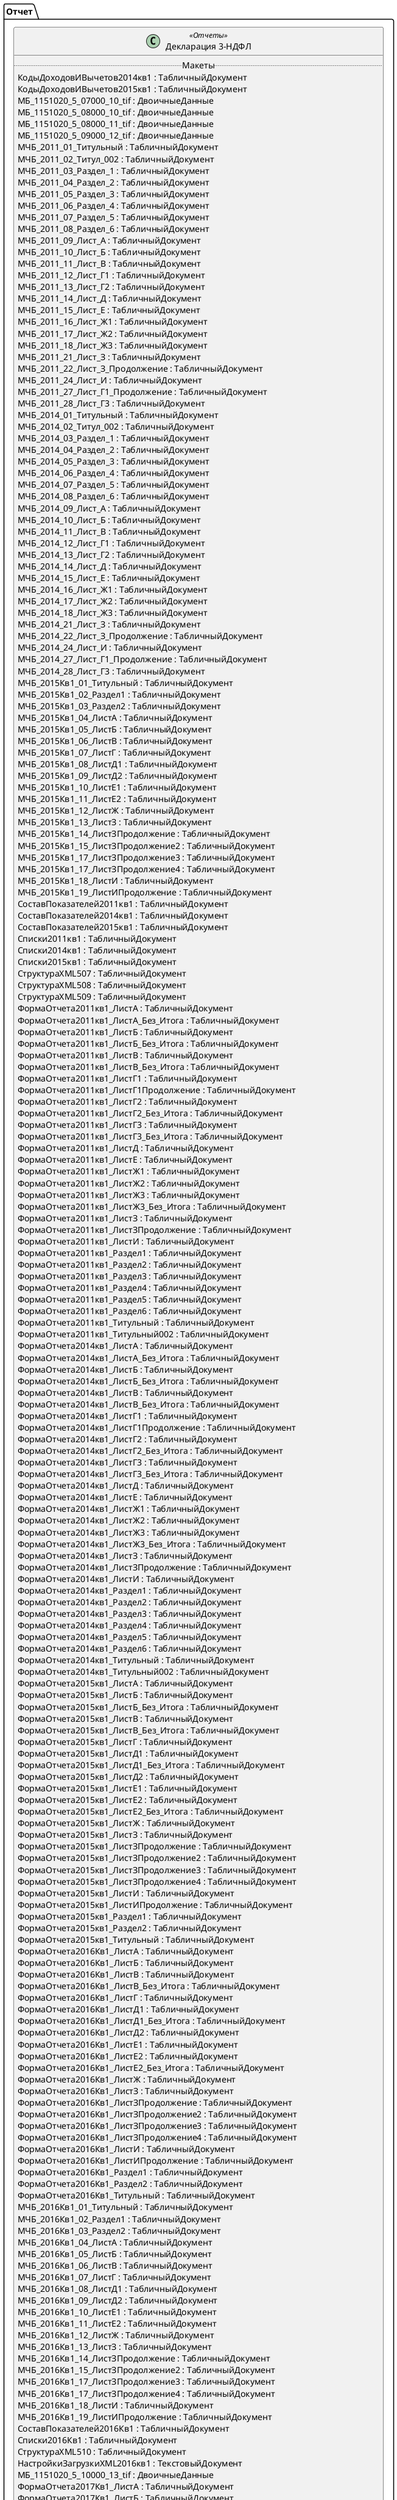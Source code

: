 ﻿@startuml РегламентированныйОтчет3НДФЛ
'!include templates.wsd
'..\include templates.wsd
class Отчет.РегламентированныйОтчет3НДФЛ as "Декларация 3-НДФЛ" <<Отчеты>>
{
..Макеты..
КодыДоходовИВычетов2014кв1 : ТабличныйДокумент
КодыДоходовИВычетов2015кв1 : ТабличныйДокумент
МБ_1151020_5_07000_10_tif : ДвоичныеДанные
МБ_1151020_5_08000_10_tif : ДвоичныеДанные
МБ_1151020_5_08000_11_tif : ДвоичныеДанные
МБ_1151020_5_09000_12_tif : ДвоичныеДанные
МЧБ_2011_01_Титульный : ТабличныйДокумент
МЧБ_2011_02_Титул_002 : ТабличныйДокумент
МЧБ_2011_03_Раздел_1 : ТабличныйДокумент
МЧБ_2011_04_Раздел_2 : ТабличныйДокумент
МЧБ_2011_05_Раздел_3 : ТабличныйДокумент
МЧБ_2011_06_Раздел_4 : ТабличныйДокумент
МЧБ_2011_07_Раздел_5 : ТабличныйДокумент
МЧБ_2011_08_Раздел_6 : ТабличныйДокумент
МЧБ_2011_09_Лист_А : ТабличныйДокумент
МЧБ_2011_10_Лист_Б : ТабличныйДокумент
МЧБ_2011_11_Лист_В : ТабличныйДокумент
МЧБ_2011_12_Лист_Г1 : ТабличныйДокумент
МЧБ_2011_13_Лист_Г2 : ТабличныйДокумент
МЧБ_2011_14_Лист_Д : ТабличныйДокумент
МЧБ_2011_15_Лист_Е : ТабличныйДокумент
МЧБ_2011_16_Лист_Ж1 : ТабличныйДокумент
МЧБ_2011_17_Лист_Ж2 : ТабличныйДокумент
МЧБ_2011_18_Лист_Ж3 : ТабличныйДокумент
МЧБ_2011_21_Лист_З : ТабличныйДокумент
МЧБ_2011_22_Лист_З_Продолжение : ТабличныйДокумент
МЧБ_2011_24_Лист_И : ТабличныйДокумент
МЧБ_2011_27_Лист_Г1_Продолжение : ТабличныйДокумент
МЧБ_2011_28_Лист_Г3 : ТабличныйДокумент
МЧБ_2014_01_Титульный : ТабличныйДокумент
МЧБ_2014_02_Титул_002 : ТабличныйДокумент
МЧБ_2014_03_Раздел_1 : ТабличныйДокумент
МЧБ_2014_04_Раздел_2 : ТабличныйДокумент
МЧБ_2014_05_Раздел_3 : ТабличныйДокумент
МЧБ_2014_06_Раздел_4 : ТабличныйДокумент
МЧБ_2014_07_Раздел_5 : ТабличныйДокумент
МЧБ_2014_08_Раздел_6 : ТабличныйДокумент
МЧБ_2014_09_Лист_А : ТабличныйДокумент
МЧБ_2014_10_Лист_Б : ТабличныйДокумент
МЧБ_2014_11_Лист_В : ТабличныйДокумент
МЧБ_2014_12_Лист_Г1 : ТабличныйДокумент
МЧБ_2014_13_Лист_Г2 : ТабличныйДокумент
МЧБ_2014_14_Лист_Д : ТабличныйДокумент
МЧБ_2014_15_Лист_Е : ТабличныйДокумент
МЧБ_2014_16_Лист_Ж1 : ТабличныйДокумент
МЧБ_2014_17_Лист_Ж2 : ТабличныйДокумент
МЧБ_2014_18_Лист_Ж3 : ТабличныйДокумент
МЧБ_2014_21_Лист_З : ТабличныйДокумент
МЧБ_2014_22_Лист_З_Продолжение : ТабличныйДокумент
МЧБ_2014_24_Лист_И : ТабличныйДокумент
МЧБ_2014_27_Лист_Г1_Продолжение : ТабличныйДокумент
МЧБ_2014_28_Лист_Г3 : ТабличныйДокумент
МЧБ_2015Кв1_01_Титульный : ТабличныйДокумент
МЧБ_2015Кв1_02_Раздел1 : ТабличныйДокумент
МЧБ_2015Кв1_03_Раздел2 : ТабличныйДокумент
МЧБ_2015Кв1_04_ЛистА : ТабличныйДокумент
МЧБ_2015Кв1_05_ЛистБ : ТабличныйДокумент
МЧБ_2015Кв1_06_ЛистВ : ТабличныйДокумент
МЧБ_2015Кв1_07_ЛистГ : ТабличныйДокумент
МЧБ_2015Кв1_08_ЛистД1 : ТабличныйДокумент
МЧБ_2015Кв1_09_ЛистД2 : ТабличныйДокумент
МЧБ_2015Кв1_10_ЛистЕ1 : ТабличныйДокумент
МЧБ_2015Кв1_11_ЛистЕ2 : ТабличныйДокумент
МЧБ_2015Кв1_12_ЛистЖ : ТабличныйДокумент
МЧБ_2015Кв1_13_ЛистЗ : ТабличныйДокумент
МЧБ_2015Кв1_14_ЛистЗПродолжение : ТабличныйДокумент
МЧБ_2015Кв1_15_ЛистЗПродолжение2 : ТабличныйДокумент
МЧБ_2015Кв1_17_ЛистЗПродолжение3 : ТабличныйДокумент
МЧБ_2015Кв1_17_ЛистЗПродолжение4 : ТабличныйДокумент
МЧБ_2015Кв1_18_ЛистИ : ТабличныйДокумент
МЧБ_2015Кв1_19_ЛистИПродолжение : ТабличныйДокумент
СоставПоказателей2011кв1 : ТабличныйДокумент
СоставПоказателей2014кв1 : ТабличныйДокумент
СоставПоказателей2015кв1 : ТабличныйДокумент
Списки2011кв1 : ТабличныйДокумент
Списки2014кв1 : ТабличныйДокумент
Списки2015кв1 : ТабличныйДокумент
СтруктураXML507 : ТабличныйДокумент
СтруктураXML508 : ТабличныйДокумент
СтруктураXML509 : ТабличныйДокумент
ФормаОтчета2011кв1_ЛистА : ТабличныйДокумент
ФормаОтчета2011кв1_ЛистА_Без_Итога : ТабличныйДокумент
ФормаОтчета2011кв1_ЛистБ : ТабличныйДокумент
ФормаОтчета2011кв1_ЛистБ_Без_Итога : ТабличныйДокумент
ФормаОтчета2011кв1_ЛистВ : ТабличныйДокумент
ФормаОтчета2011кв1_ЛистВ_Без_Итога : ТабличныйДокумент
ФормаОтчета2011кв1_ЛистГ1 : ТабличныйДокумент
ФормаОтчета2011кв1_ЛистГ1Продолжение : ТабличныйДокумент
ФормаОтчета2011кв1_ЛистГ2 : ТабличныйДокумент
ФормаОтчета2011кв1_ЛистГ2_Без_Итога : ТабличныйДокумент
ФормаОтчета2011кв1_ЛистГ3 : ТабличныйДокумент
ФормаОтчета2011кв1_ЛистГ3_Без_Итога : ТабличныйДокумент
ФормаОтчета2011кв1_ЛистД : ТабличныйДокумент
ФормаОтчета2011кв1_ЛистЕ : ТабличныйДокумент
ФормаОтчета2011кв1_ЛистЖ1 : ТабличныйДокумент
ФормаОтчета2011кв1_ЛистЖ2 : ТабличныйДокумент
ФормаОтчета2011кв1_ЛистЖ3 : ТабличныйДокумент
ФормаОтчета2011кв1_ЛистЖ3_Без_Итога : ТабличныйДокумент
ФормаОтчета2011кв1_ЛистЗ : ТабличныйДокумент
ФормаОтчета2011кв1_ЛистЗПродолжение : ТабличныйДокумент
ФормаОтчета2011кв1_ЛистИ : ТабличныйДокумент
ФормаОтчета2011кв1_Раздел1 : ТабличныйДокумент
ФормаОтчета2011кв1_Раздел2 : ТабличныйДокумент
ФормаОтчета2011кв1_Раздел3 : ТабличныйДокумент
ФормаОтчета2011кв1_Раздел4 : ТабличныйДокумент
ФормаОтчета2011кв1_Раздел5 : ТабличныйДокумент
ФормаОтчета2011кв1_Раздел6 : ТабличныйДокумент
ФормаОтчета2011кв1_Титульный : ТабличныйДокумент
ФормаОтчета2011кв1_Титульный002 : ТабличныйДокумент
ФормаОтчета2014кв1_ЛистА : ТабличныйДокумент
ФормаОтчета2014кв1_ЛистА_Без_Итога : ТабличныйДокумент
ФормаОтчета2014кв1_ЛистБ : ТабличныйДокумент
ФормаОтчета2014кв1_ЛистБ_Без_Итога : ТабличныйДокумент
ФормаОтчета2014кв1_ЛистВ : ТабличныйДокумент
ФормаОтчета2014кв1_ЛистВ_Без_Итога : ТабличныйДокумент
ФормаОтчета2014кв1_ЛистГ1 : ТабличныйДокумент
ФормаОтчета2014кв1_ЛистГ1Продолжение : ТабличныйДокумент
ФормаОтчета2014кв1_ЛистГ2 : ТабличныйДокумент
ФормаОтчета2014кв1_ЛистГ2_Без_Итога : ТабличныйДокумент
ФормаОтчета2014кв1_ЛистГ3 : ТабличныйДокумент
ФормаОтчета2014кв1_ЛистГ3_Без_Итога : ТабличныйДокумент
ФормаОтчета2014кв1_ЛистД : ТабличныйДокумент
ФормаОтчета2014кв1_ЛистЕ : ТабличныйДокумент
ФормаОтчета2014кв1_ЛистЖ1 : ТабличныйДокумент
ФормаОтчета2014кв1_ЛистЖ2 : ТабличныйДокумент
ФормаОтчета2014кв1_ЛистЖ3 : ТабличныйДокумент
ФормаОтчета2014кв1_ЛистЖ3_Без_Итога : ТабличныйДокумент
ФормаОтчета2014кв1_ЛистЗ : ТабличныйДокумент
ФормаОтчета2014кв1_ЛистЗПродолжение : ТабличныйДокумент
ФормаОтчета2014кв1_ЛистИ : ТабличныйДокумент
ФормаОтчета2014кв1_Раздел1 : ТабличныйДокумент
ФормаОтчета2014кв1_Раздел2 : ТабличныйДокумент
ФормаОтчета2014кв1_Раздел3 : ТабличныйДокумент
ФормаОтчета2014кв1_Раздел4 : ТабличныйДокумент
ФормаОтчета2014кв1_Раздел5 : ТабличныйДокумент
ФормаОтчета2014кв1_Раздел6 : ТабличныйДокумент
ФормаОтчета2014кв1_Титульный : ТабличныйДокумент
ФормаОтчета2014кв1_Титульный002 : ТабличныйДокумент
ФормаОтчета2015кв1_ЛистА : ТабличныйДокумент
ФормаОтчета2015кв1_ЛистБ : ТабличныйДокумент
ФормаОтчета2015кв1_ЛистБ_Без_Итога : ТабличныйДокумент
ФормаОтчета2015кв1_ЛистВ : ТабличныйДокумент
ФормаОтчета2015кв1_ЛистВ_Без_Итога : ТабличныйДокумент
ФормаОтчета2015кв1_ЛистГ : ТабличныйДокумент
ФормаОтчета2015кв1_ЛистД1 : ТабличныйДокумент
ФормаОтчета2015кв1_ЛистД1_Без_Итога : ТабличныйДокумент
ФормаОтчета2015кв1_ЛистД2 : ТабличныйДокумент
ФормаОтчета2015кв1_ЛистЕ1 : ТабличныйДокумент
ФормаОтчета2015кв1_ЛистЕ2 : ТабличныйДокумент
ФормаОтчета2015кв1_ЛистЕ2_Без_Итога : ТабличныйДокумент
ФормаОтчета2015кв1_ЛистЖ : ТабличныйДокумент
ФормаОтчета2015кв1_ЛистЗ : ТабличныйДокумент
ФормаОтчета2015кв1_ЛистЗПродолжение : ТабличныйДокумент
ФормаОтчета2015кв1_ЛистЗПродолжение2 : ТабличныйДокумент
ФормаОтчета2015кв1_ЛистЗПродолжение3 : ТабличныйДокумент
ФормаОтчета2015кв1_ЛистЗПродолжение4 : ТабличныйДокумент
ФормаОтчета2015кв1_ЛистИ : ТабличныйДокумент
ФормаОтчета2015кв1_ЛистИПродолжение : ТабличныйДокумент
ФормаОтчета2015кв1_Раздел1 : ТабличныйДокумент
ФормаОтчета2015кв1_Раздел2 : ТабличныйДокумент
ФормаОтчета2015кв1_Титульный : ТабличныйДокумент
ФормаОтчета2016Кв1_ЛистА : ТабличныйДокумент
ФормаОтчета2016Кв1_ЛистБ : ТабличныйДокумент
ФормаОтчета2016Кв1_ЛистВ : ТабличныйДокумент
ФормаОтчета2016Кв1_ЛистВ_Без_Итога : ТабличныйДокумент
ФормаОтчета2016Кв1_ЛистГ : ТабличныйДокумент
ФормаОтчета2016Кв1_ЛистД1 : ТабличныйДокумент
ФормаОтчета2016Кв1_ЛистД1_Без_Итога : ТабличныйДокумент
ФормаОтчета2016Кв1_ЛистД2 : ТабличныйДокумент
ФормаОтчета2016Кв1_ЛистЕ1 : ТабличныйДокумент
ФормаОтчета2016Кв1_ЛистЕ2 : ТабличныйДокумент
ФормаОтчета2016Кв1_ЛистЕ2_Без_Итога : ТабличныйДокумент
ФормаОтчета2016Кв1_ЛистЖ : ТабличныйДокумент
ФормаОтчета2016Кв1_ЛистЗ : ТабличныйДокумент
ФормаОтчета2016Кв1_ЛистЗПродолжение : ТабличныйДокумент
ФормаОтчета2016Кв1_ЛистЗПродолжение2 : ТабличныйДокумент
ФормаОтчета2016Кв1_ЛистЗПродолжение3 : ТабличныйДокумент
ФормаОтчета2016Кв1_ЛистЗПродолжение4 : ТабличныйДокумент
ФормаОтчета2016Кв1_ЛистИ : ТабличныйДокумент
ФормаОтчета2016Кв1_ЛистИПродолжение : ТабличныйДокумент
ФормаОтчета2016Кв1_Раздел1 : ТабличныйДокумент
ФормаОтчета2016Кв1_Раздел2 : ТабличныйДокумент
ФормаОтчета2016Кв1_Титульный : ТабличныйДокумент
МЧБ_2016Кв1_01_Титульный : ТабличныйДокумент
МЧБ_2016Кв1_02_Раздел1 : ТабличныйДокумент
МЧБ_2016Кв1_03_Раздел2 : ТабличныйДокумент
МЧБ_2016Кв1_04_ЛистА : ТабличныйДокумент
МЧБ_2016Кв1_05_ЛистБ : ТабличныйДокумент
МЧБ_2016Кв1_06_ЛистВ : ТабличныйДокумент
МЧБ_2016Кв1_07_ЛистГ : ТабличныйДокумент
МЧБ_2016Кв1_08_ЛистД1 : ТабличныйДокумент
МЧБ_2016Кв1_09_ЛистД2 : ТабличныйДокумент
МЧБ_2016Кв1_10_ЛистЕ1 : ТабличныйДокумент
МЧБ_2016Кв1_11_ЛистЕ2 : ТабличныйДокумент
МЧБ_2016Кв1_12_ЛистЖ : ТабличныйДокумент
МЧБ_2016Кв1_13_ЛистЗ : ТабличныйДокумент
МЧБ_2016Кв1_14_ЛистЗПродолжение : ТабличныйДокумент
МЧБ_2016Кв1_15_ЛистЗПродолжение2 : ТабличныйДокумент
МЧБ_2016Кв1_17_ЛистЗПродолжение3 : ТабличныйДокумент
МЧБ_2016Кв1_17_ЛистЗПродолжение4 : ТабличныйДокумент
МЧБ_2016Кв1_18_ЛистИ : ТабличныйДокумент
МЧБ_2016Кв1_19_ЛистИПродолжение : ТабличныйДокумент
СоставПоказателей2016Кв1 : ТабличныйДокумент
Списки2016Кв1 : ТабличныйДокумент
СтруктураXML510 : ТабличныйДокумент
НастройкиЗагрузкиXML2016кв1 : ТекстовыйДокумент
МБ_1151020_5_10000_13_tif : ДвоичныеДанные
ФормаОтчета2017Кв1_ЛистА : ТабличныйДокумент
ФормаОтчета2017Кв1_ЛистБ : ТабличныйДокумент
ФормаОтчета2017Кв1_ЛистВ : ТабличныйДокумент
ФормаОтчета2017Кв1_ЛистВ_Без_Итога : ТабличныйДокумент
ФормаОтчета2017Кв1_ЛистГ : ТабличныйДокумент
ФормаОтчета2017Кв1_ЛистД1 : ТабличныйДокумент
ФормаОтчета2017Кв1_ЛистД1_Без_Итога : ТабличныйДокумент
ФормаОтчета2017Кв1_ЛистД2 : ТабличныйДокумент
ФормаОтчета2017Кв1_ЛистЕ1 : ТабличныйДокумент
ФормаОтчета2017Кв1_ЛистЕ2 : ТабличныйДокумент
ФормаОтчета2017Кв1_ЛистЕ2_Без_Итога : ТабличныйДокумент
ФормаОтчета2017Кв1_ЛистЖ : ТабличныйДокумент
ФормаОтчета2017Кв1_ЛистЗ : ТабличныйДокумент
ФормаОтчета2017Кв1_ЛистЗПродолжение : ТабличныйДокумент
ФормаОтчета2017Кв1_ЛистЗПродолжение2 : ТабличныйДокумент
ФормаОтчета2017Кв1_ЛистЗПродолжение3 : ТабличныйДокумент
ФормаОтчета2017Кв1_ЛистЗПродолжение4 : ТабличныйДокумент
ФормаОтчета2017Кв1_ЛистИ : ТабличныйДокумент
ФормаОтчета2017Кв1_ЛистИПродолжение : ТабличныйДокумент
ФормаОтчета2017Кв1_Раздел1 : ТабличныйДокумент
ФормаОтчета2017Кв1_Раздел2 : ТабличныйДокумент
ФормаОтчета2017Кв1_Титульный : ТабличныйДокумент
МЧБ_2017Кв1_01_Титульный : ТабличныйДокумент
МЧБ_2017Кв1_02_Раздел1 : ТабличныйДокумент
МЧБ_2017Кв1_03_Раздел2 : ТабличныйДокумент
МЧБ_2017Кв1_04_ЛистА : ТабличныйДокумент
МЧБ_2017Кв1_05_ЛистБ : ТабличныйДокумент
МЧБ_2017Кв1_06_ЛистВ : ТабличныйДокумент
МЧБ_2017Кв1_07_ЛистГ : ТабличныйДокумент
МЧБ_2017Кв1_08_ЛистД1 : ТабличныйДокумент
МЧБ_2017Кв1_09_ЛистД2 : ТабличныйДокумент
МЧБ_2017Кв1_10_ЛистЕ1 : ТабличныйДокумент
МЧБ_2017Кв1_11_ЛистЕ2 : ТабличныйДокумент
МЧБ_2017Кв1_12_ЛистЖ : ТабличныйДокумент
МЧБ_2017Кв1_13_ЛистЗ : ТабличныйДокумент
МЧБ_2017Кв1_14_ЛистЗПродолжение : ТабличныйДокумент
МЧБ_2017Кв1_15_ЛистЗПродолжение2 : ТабличныйДокумент
МЧБ_2017Кв1_17_ЛистЗПродолжение3 : ТабличныйДокумент
МЧБ_2017Кв1_17_ЛистЗПродолжение4 : ТабличныйДокумент
МЧБ_2017Кв1_18_ЛистИ : ТабличныйДокумент
МЧБ_2017Кв1_19_ЛистИПродолжение : ТабличныйДокумент
СоставПоказателей2017Кв1 : ТабличныйДокумент
Списки2017Кв1 : ТабличныйДокумент
СтруктураXML511 : ТабличныйДокумент
НастройкиЗагрузкиXML2017кв1 : ТекстовыйДокумент
МБ_1151020_5_11000_15_tif : ДвоичныеДанные
ФормаОтчета2018Кв1_Титульный : ТабличныйДокумент
ФормаОтчета2018Кв1_Раздел1 : ТабличныйДокумент
ФормаОтчета2018Кв1_Раздел2 : ТабличныйДокумент
ФормаОтчета2018Кв1_ЛистА : ТабличныйДокумент
ФормаОтчета2018Кв1_ЛистБ : ТабличныйДокумент
ФормаОтчета2018Кв1_ЛистВ : ТабличныйДокумент
ФормаОтчета2018Кв1_ЛистВ_Без_Итога : ТабличныйДокумент
ФормаОтчета2018Кв1_ЛистГ : ТабличныйДокумент
ФормаОтчета2018Кв1_ЛистД1 : ТабличныйДокумент
ФормаОтчета2018Кв1_ЛистД1_Без_Итога : ТабличныйДокумент
ФормаОтчета2018Кв1_ЛистД2 : ТабличныйДокумент
ФормаОтчета2018Кв1_ЛистЕ1 : ТабличныйДокумент
ФормаОтчета2018Кв1_ЛистЕ2 : ТабличныйДокумент
ФормаОтчета2018Кв1_ЛистЕ2_Без_Итога : ТабличныйДокумент
ФормаОтчета2018Кв1_ЛистЖ : ТабличныйДокумент
ФормаОтчета2018Кв1_ЛистЗ : ТабличныйДокумент
ФормаОтчета2018Кв1_ЛистЗПродолжение : ТабличныйДокумент
ФормаОтчета2018Кв1_ЛистЗПродолжение2 : ТабличныйДокумент
ФормаОтчета2018Кв1_ЛистЗПродолжение3 : ТабличныйДокумент
ФормаОтчета2018Кв1_ЛистЗПродолжение4 : ТабличныйДокумент
ФормаОтчета2018Кв1_ЛистИ : ТабличныйДокумент
ФормаОтчета2018Кв1_ЛистИПродолжение : ТабличныйДокумент
ФормаОтчета2018Кв1_РасчетДоходаОтПродажиНедвижимости : ТабличныйДокумент
МЧБ_2018Кв1_Титульный : ТабличныйДокумент
МЧБ_2018Кв1_Раздел1 : ТабличныйДокумент
МЧБ_2018Кв1_Раздел2 : ТабличныйДокумент
МЧБ_2018Кв1_ЛистА : ТабличныйДокумент
МЧБ_2018Кв1_ЛистБ : ТабличныйДокумент
МЧБ_2018Кв1_ЛистВ : ТабличныйДокумент
МЧБ_2018Кв1_ЛистГ : ТабличныйДокумент
МЧБ_2018Кв1_ЛистД1 : ТабличныйДокумент
МЧБ_2018Кв1_ЛистД2 : ТабличныйДокумент
МЧБ_2018Кв1_ЛистЕ1 : ТабличныйДокумент
МЧБ_2018Кв1_ЛистЕ2 : ТабличныйДокумент
МЧБ_2018Кв1_ЛистЖ : ТабличныйДокумент
МЧБ_2018Кв1_ЛистЗ : ТабличныйДокумент
МЧБ_2018Кв1_ЛистЗПродолжение : ТабличныйДокумент
МЧБ_2018Кв1_ЛистЗПродолжение2 : ТабличныйДокумент
МЧБ_2018Кв1_ЛистЗПродолжение3 : ТабличныйДокумент
МЧБ_2018Кв1_ЛистЗПродолжение4 : ТабличныйДокумент
МЧБ_2018Кв1_ЛистИ : ТабличныйДокумент
МЧБ_2018Кв1_ЛистИПродолжение : ТабличныйДокумент
МЧБ_2018Кв1_РасчетДоходаОтПродажиНедвижимости : ТабличныйДокумент
СоставПоказателей2018Кв1 : ТабличныйДокумент
Списки2018Кв1 : ТабличныйДокумент
СтруктураXML512 : ТабличныйДокумент
НастройкиЗагрузкиXML2018кв1 : ТекстовыйДокумент
МБ_1151020_5_12000_16_tif : ДвоичныеДанные
}
@enduml
